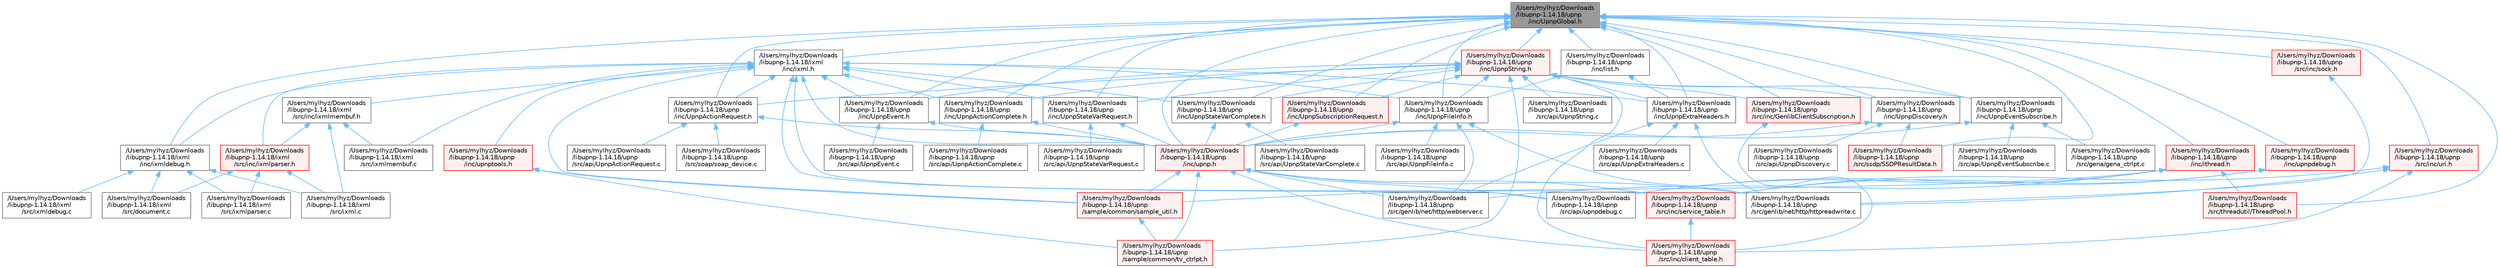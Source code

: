 digraph "/Users/mylhyz/Downloads/libupnp-1.14.18/upnp/inc/UpnpGlobal.h"
{
 // LATEX_PDF_SIZE
  bgcolor="transparent";
  edge [fontname=Helvetica,fontsize=10,labelfontname=Helvetica,labelfontsize=10];
  node [fontname=Helvetica,fontsize=10,shape=box,height=0.2,width=0.4];
  Node1 [id="Node000001",label="/Users/mylhyz/Downloads\l/libupnp-1.14.18/upnp\l/inc/UpnpGlobal.h",height=0.2,width=0.4,color="gray40", fillcolor="grey60", style="filled", fontcolor="black",tooltip="Defines constants that for some reason are not defined on some systems."];
  Node1 -> Node2 [id="edge1_Node000001_Node000002",dir="back",color="steelblue1",style="solid",tooltip=" "];
  Node2 [id="Node000002",label="/Users/mylhyz/Downloads\l/libupnp-1.14.18/ixml\l/inc/ixml.h",height=0.2,width=0.4,color="grey40", fillcolor="white", style="filled",URL="$ixml_8h.html",tooltip=" "];
  Node2 -> Node3 [id="edge2_Node000002_Node000003",dir="back",color="steelblue1",style="solid",tooltip=" "];
  Node3 [id="Node000003",label="/Users/mylhyz/Downloads\l/libupnp-1.14.18/ixml\l/inc/ixmldebug.h",height=0.2,width=0.4,color="grey40", fillcolor="white", style="filled",URL="$ixmldebug_8h.html",tooltip="Auxiliar routines to aid debugging."];
  Node3 -> Node4 [id="edge3_Node000003_Node000004",dir="back",color="steelblue1",style="solid",tooltip=" "];
  Node4 [id="Node000004",label="/Users/mylhyz/Downloads\l/libupnp-1.14.18/ixml\l/src/document.c",height=0.2,width=0.4,color="grey40", fillcolor="white", style="filled",URL="$document_8c.html",tooltip=" "];
  Node3 -> Node5 [id="edge4_Node000003_Node000005",dir="back",color="steelblue1",style="solid",tooltip=" "];
  Node5 [id="Node000005",label="/Users/mylhyz/Downloads\l/libupnp-1.14.18/ixml\l/src/ixml.c",height=0.2,width=0.4,color="grey40", fillcolor="white", style="filled",URL="$ixml_8c.html",tooltip=" "];
  Node3 -> Node6 [id="edge5_Node000003_Node000006",dir="back",color="steelblue1",style="solid",tooltip=" "];
  Node6 [id="Node000006",label="/Users/mylhyz/Downloads\l/libupnp-1.14.18/ixml\l/src/ixmldebug.c",height=0.2,width=0.4,color="grey40", fillcolor="white", style="filled",URL="$ixmldebug_8c.html",tooltip=" "];
  Node3 -> Node7 [id="edge6_Node000003_Node000007",dir="back",color="steelblue1",style="solid",tooltip=" "];
  Node7 [id="Node000007",label="/Users/mylhyz/Downloads\l/libupnp-1.14.18/ixml\l/src/ixmlparser.c",height=0.2,width=0.4,color="grey40", fillcolor="white", style="filled",URL="$ixmlparser_8c.html",tooltip=" "];
  Node2 -> Node8 [id="edge7_Node000002_Node000008",dir="back",color="steelblue1",style="solid",tooltip=" "];
  Node8 [id="Node000008",label="/Users/mylhyz/Downloads\l/libupnp-1.14.18/ixml\l/src/inc/ixmlmembuf.h",height=0.2,width=0.4,color="grey40", fillcolor="white", style="filled",URL="$ixmlmembuf_8h.html",tooltip=" "];
  Node8 -> Node9 [id="edge8_Node000008_Node000009",dir="back",color="steelblue1",style="solid",tooltip=" "];
  Node9 [id="Node000009",label="/Users/mylhyz/Downloads\l/libupnp-1.14.18/ixml\l/src/inc/ixmlparser.h",height=0.2,width=0.4,color="red", fillcolor="#FFF0F0", style="filled",URL="$ixmlparser_8h.html",tooltip=" "];
  Node9 -> Node4 [id="edge9_Node000009_Node000004",dir="back",color="steelblue1",style="solid",tooltip=" "];
  Node9 -> Node5 [id="edge10_Node000009_Node000005",dir="back",color="steelblue1",style="solid",tooltip=" "];
  Node9 -> Node7 [id="edge11_Node000009_Node000007",dir="back",color="steelblue1",style="solid",tooltip=" "];
  Node8 -> Node5 [id="edge12_Node000008_Node000005",dir="back",color="steelblue1",style="solid",tooltip=" "];
  Node8 -> Node14 [id="edge13_Node000008_Node000014",dir="back",color="steelblue1",style="solid",tooltip=" "];
  Node14 [id="Node000014",label="/Users/mylhyz/Downloads\l/libupnp-1.14.18/ixml\l/src/ixmlmembuf.c",height=0.2,width=0.4,color="grey40", fillcolor="white", style="filled",URL="$ixmlmembuf_8c.html",tooltip=" "];
  Node2 -> Node9 [id="edge14_Node000002_Node000009",dir="back",color="steelblue1",style="solid",tooltip=" "];
  Node2 -> Node14 [id="edge15_Node000002_Node000014",dir="back",color="steelblue1",style="solid",tooltip=" "];
  Node2 -> Node15 [id="edge16_Node000002_Node000015",dir="back",color="steelblue1",style="solid",tooltip=" "];
  Node15 [id="Node000015",label="/Users/mylhyz/Downloads\l/libupnp-1.14.18/upnp\l/inc/UpnpActionComplete.h",height=0.2,width=0.4,color="grey40", fillcolor="white", style="filled",URL="$UpnpActionComplete_8h.html",tooltip="Header file for UpnpActionComplete methods."];
  Node15 -> Node16 [id="edge17_Node000015_Node000016",dir="back",color="steelblue1",style="solid",tooltip=" "];
  Node16 [id="Node000016",label="/Users/mylhyz/Downloads\l/libupnp-1.14.18/upnp\l/inc/upnp.h",height=0.2,width=0.4,color="red", fillcolor="#FFF0F0", style="filled",URL="$upnp_8h.html",tooltip=" "];
  Node16 -> Node17 [id="edge18_Node000016_Node000017",dir="back",color="steelblue1",style="solid",tooltip=" "];
  Node17 [id="Node000017",label="/Users/mylhyz/Downloads\l/libupnp-1.14.18/upnp\l/sample/common/sample_util.h",height=0.2,width=0.4,color="red", fillcolor="#FFF0F0", style="filled",URL="$sample__util_8h.html",tooltip=" "];
  Node17 -> Node19 [id="edge19_Node000017_Node000019",dir="back",color="steelblue1",style="solid",tooltip=" "];
  Node19 [id="Node000019",label="/Users/mylhyz/Downloads\l/libupnp-1.14.18/upnp\l/sample/common/tv_ctrlpt.h",height=0.2,width=0.4,color="red", fillcolor="#FFF0F0", style="filled",URL="$tv__ctrlpt_8h.html",tooltip=" "];
  Node16 -> Node19 [id="edge20_Node000016_Node000019",dir="back",color="steelblue1",style="solid",tooltip=" "];
  Node16 -> Node23 [id="edge21_Node000016_Node000023",dir="back",color="steelblue1",style="solid",tooltip=" "];
  Node23 [id="Node000023",label="/Users/mylhyz/Downloads\l/libupnp-1.14.18/upnp\l/src/api/upnpdebug.c",height=0.2,width=0.4,color="grey40", fillcolor="white", style="filled",URL="$upnpdebug_8c.html",tooltip=" "];
  Node16 -> Node25 [id="edge22_Node000016_Node000025",dir="back",color="steelblue1",style="solid",tooltip=" "];
  Node25 [id="Node000025",label="/Users/mylhyz/Downloads\l/libupnp-1.14.18/upnp\l/src/genlib/net/http/httpreadwrite.c",height=0.2,width=0.4,color="grey40", fillcolor="white", style="filled",URL="$httpreadwrite_8c.html",tooltip=" "];
  Node16 -> Node26 [id="edge23_Node000016_Node000026",dir="back",color="steelblue1",style="solid",tooltip=" "];
  Node26 [id="Node000026",label="/Users/mylhyz/Downloads\l/libupnp-1.14.18/upnp\l/src/genlib/net/http/webserver.c",height=0.2,width=0.4,color="grey40", fillcolor="white", style="filled",URL="$webserver_8c.html",tooltip="Defines the Web Server and has functions to carry out operations of the Web Server."];
  Node16 -> Node40 [id="edge24_Node000016_Node000040",dir="back",color="steelblue1",style="solid",tooltip=" "];
  Node40 [id="Node000040",label="/Users/mylhyz/Downloads\l/libupnp-1.14.18/upnp\l/src/inc/client_table.h",height=0.2,width=0.4,color="red", fillcolor="#FFF0F0", style="filled",URL="$client__table_8h.html",tooltip=" "];
  Node16 -> Node42 [id="edge25_Node000016_Node000042",dir="back",color="steelblue1",style="solid",tooltip=" "];
  Node42 [id="Node000042",label="/Users/mylhyz/Downloads\l/libupnp-1.14.18/upnp\l/src/inc/service_table.h",height=0.2,width=0.4,color="red", fillcolor="#FFF0F0", style="filled",URL="$service__table_8h.html",tooltip=" "];
  Node42 -> Node40 [id="edge26_Node000042_Node000040",dir="back",color="steelblue1",style="solid",tooltip=" "];
  Node15 -> Node55 [id="edge27_Node000015_Node000055",dir="back",color="steelblue1",style="solid",tooltip=" "];
  Node55 [id="Node000055",label="/Users/mylhyz/Downloads\l/libupnp-1.14.18/upnp\l/src/api/UpnpActionComplete.c",height=0.2,width=0.4,color="grey40", fillcolor="white", style="filled",URL="$UpnpActionComplete_8c.html",tooltip="Source file for UpnpActionComplete methods."];
  Node2 -> Node56 [id="edge28_Node000002_Node000056",dir="back",color="steelblue1",style="solid",tooltip=" "];
  Node56 [id="Node000056",label="/Users/mylhyz/Downloads\l/libupnp-1.14.18/upnp\l/inc/UpnpActionRequest.h",height=0.2,width=0.4,color="grey40", fillcolor="white", style="filled",URL="$UpnpActionRequest_8h.html",tooltip="Header file for UpnpActionRequest methods."];
  Node56 -> Node16 [id="edge29_Node000056_Node000016",dir="back",color="steelblue1",style="solid",tooltip=" "];
  Node56 -> Node57 [id="edge30_Node000056_Node000057",dir="back",color="steelblue1",style="solid",tooltip=" "];
  Node57 [id="Node000057",label="/Users/mylhyz/Downloads\l/libupnp-1.14.18/upnp\l/src/api/UpnpActionRequest.c",height=0.2,width=0.4,color="grey40", fillcolor="white", style="filled",URL="$UpnpActionRequest_8c.html",tooltip="Source file for UpnpActionRequest methods."];
  Node56 -> Node36 [id="edge31_Node000056_Node000036",dir="back",color="steelblue1",style="solid",tooltip=" "];
  Node36 [id="Node000036",label="/Users/mylhyz/Downloads\l/libupnp-1.14.18/upnp\l/src/soap/soap_device.c",height=0.2,width=0.4,color="grey40", fillcolor="white", style="filled",URL="$soap__device_8c.html",tooltip=" "];
  Node2 -> Node58 [id="edge32_Node000002_Node000058",dir="back",color="steelblue1",style="solid",tooltip=" "];
  Node58 [id="Node000058",label="/Users/mylhyz/Downloads\l/libupnp-1.14.18/upnp\l/inc/UpnpEvent.h",height=0.2,width=0.4,color="grey40", fillcolor="white", style="filled",URL="$UpnpEvent_8h.html",tooltip="Header file for UpnpEvent methods."];
  Node58 -> Node16 [id="edge33_Node000058_Node000016",dir="back",color="steelblue1",style="solid",tooltip=" "];
  Node58 -> Node59 [id="edge34_Node000058_Node000059",dir="back",color="steelblue1",style="solid",tooltip=" "];
  Node59 [id="Node000059",label="/Users/mylhyz/Downloads\l/libupnp-1.14.18/upnp\l/src/api/UpnpEvent.c",height=0.2,width=0.4,color="grey40", fillcolor="white", style="filled",URL="$UpnpEvent_8c.html",tooltip="Source file for UpnpEvent methods."];
  Node2 -> Node60 [id="edge35_Node000002_Node000060",dir="back",color="steelblue1",style="solid",tooltip=" "];
  Node60 [id="Node000060",label="/Users/mylhyz/Downloads\l/libupnp-1.14.18/upnp\l/inc/UpnpExtraHeaders.h",height=0.2,width=0.4,color="grey40", fillcolor="white", style="filled",URL="$UpnpExtraHeaders_8h.html",tooltip="Header file for UpnpExtraHeaders methods."];
  Node60 -> Node61 [id="edge36_Node000060_Node000061",dir="back",color="steelblue1",style="solid",tooltip=" "];
  Node61 [id="Node000061",label="/Users/mylhyz/Downloads\l/libupnp-1.14.18/upnp\l/src/api/UpnpExtraHeaders.c",height=0.2,width=0.4,color="grey40", fillcolor="white", style="filled",URL="$UpnpExtraHeaders_8c.html",tooltip="Source file for UpnpExtraHeaders methods."];
  Node60 -> Node25 [id="edge37_Node000060_Node000025",dir="back",color="steelblue1",style="solid",tooltip=" "];
  Node60 -> Node26 [id="edge38_Node000060_Node000026",dir="back",color="steelblue1",style="solid",tooltip=" "];
  Node2 -> Node62 [id="edge39_Node000002_Node000062",dir="back",color="steelblue1",style="solid",tooltip=" "];
  Node62 [id="Node000062",label="/Users/mylhyz/Downloads\l/libupnp-1.14.18/upnp\l/inc/UpnpFileInfo.h",height=0.2,width=0.4,color="grey40", fillcolor="white", style="filled",URL="$UpnpFileInfo_8h.html",tooltip="Header file for UpnpFileInfo methods."];
  Node62 -> Node16 [id="edge40_Node000062_Node000016",dir="back",color="steelblue1",style="solid",tooltip=" "];
  Node62 -> Node63 [id="edge41_Node000062_Node000063",dir="back",color="steelblue1",style="solid",tooltip=" "];
  Node63 [id="Node000063",label="/Users/mylhyz/Downloads\l/libupnp-1.14.18/upnp\l/src/api/UpnpFileInfo.c",height=0.2,width=0.4,color="grey40", fillcolor="white", style="filled",URL="$UpnpFileInfo_8c.html",tooltip="Source file for UpnpFileInfo methods."];
  Node62 -> Node25 [id="edge42_Node000062_Node000025",dir="back",color="steelblue1",style="solid",tooltip=" "];
  Node62 -> Node26 [id="edge43_Node000062_Node000026",dir="back",color="steelblue1",style="solid",tooltip=" "];
  Node2 -> Node64 [id="edge44_Node000002_Node000064",dir="back",color="steelblue1",style="solid",tooltip=" "];
  Node64 [id="Node000064",label="/Users/mylhyz/Downloads\l/libupnp-1.14.18/upnp\l/inc/UpnpStateVarComplete.h",height=0.2,width=0.4,color="grey40", fillcolor="white", style="filled",URL="$UpnpStateVarComplete_8h.html",tooltip="Header file for UpnpStateVarComplete methods."];
  Node64 -> Node16 [id="edge45_Node000064_Node000016",dir="back",color="steelblue1",style="solid",tooltip=" "];
  Node64 -> Node65 [id="edge46_Node000064_Node000065",dir="back",color="steelblue1",style="solid",tooltip=" "];
  Node65 [id="Node000065",label="/Users/mylhyz/Downloads\l/libupnp-1.14.18/upnp\l/src/api/UpnpStateVarComplete.c",height=0.2,width=0.4,color="grey40", fillcolor="white", style="filled",URL="$UpnpStateVarComplete_8c.html",tooltip="Source file for UpnpStateVarComplete methods."];
  Node2 -> Node66 [id="edge47_Node000002_Node000066",dir="back",color="steelblue1",style="solid",tooltip=" "];
  Node66 [id="Node000066",label="/Users/mylhyz/Downloads\l/libupnp-1.14.18/upnp\l/inc/UpnpStateVarRequest.h",height=0.2,width=0.4,color="grey40", fillcolor="white", style="filled",URL="$UpnpStateVarRequest_8h.html",tooltip="Header file for UpnpStateVarRequest methods."];
  Node66 -> Node16 [id="edge48_Node000066_Node000016",dir="back",color="steelblue1",style="solid",tooltip=" "];
  Node66 -> Node67 [id="edge49_Node000066_Node000067",dir="back",color="steelblue1",style="solid",tooltip=" "];
  Node67 [id="Node000067",label="/Users/mylhyz/Downloads\l/libupnp-1.14.18/upnp\l/src/api/UpnpStateVarRequest.c",height=0.2,width=0.4,color="grey40", fillcolor="white", style="filled",URL="$UpnpStateVarRequest_8c.html",tooltip="Source file for UpnpStateVarRequest methods."];
  Node2 -> Node16 [id="edge50_Node000002_Node000016",dir="back",color="steelblue1",style="solid",tooltip=" "];
  Node2 -> Node68 [id="edge51_Node000002_Node000068",dir="back",color="steelblue1",style="solid",tooltip=" "];
  Node68 [id="Node000068",label="/Users/mylhyz/Downloads\l/libupnp-1.14.18/upnp\l/inc/upnptools.h",height=0.2,width=0.4,color="red", fillcolor="#FFF0F0", style="filled",URL="$upnptools_8h.html",tooltip=" "];
  Node68 -> Node17 [id="edge52_Node000068_Node000017",dir="back",color="steelblue1",style="solid",tooltip=" "];
  Node68 -> Node19 [id="edge53_Node000068_Node000019",dir="back",color="steelblue1",style="solid",tooltip=" "];
  Node2 -> Node17 [id="edge54_Node000002_Node000017",dir="back",color="steelblue1",style="solid",tooltip=" "];
  Node2 -> Node23 [id="edge55_Node000002_Node000023",dir="back",color="steelblue1",style="solid",tooltip=" "];
  Node2 -> Node42 [id="edge56_Node000002_Node000042",dir="back",color="steelblue1",style="solid",tooltip=" "];
  Node1 -> Node3 [id="edge57_Node000001_Node000003",dir="back",color="steelblue1",style="solid",tooltip=" "];
  Node1 -> Node15 [id="edge58_Node000001_Node000015",dir="back",color="steelblue1",style="solid",tooltip=" "];
  Node1 -> Node56 [id="edge59_Node000001_Node000056",dir="back",color="steelblue1",style="solid",tooltip=" "];
  Node1 -> Node69 [id="edge60_Node000001_Node000069",dir="back",color="steelblue1",style="solid",tooltip=" "];
  Node69 [id="Node000069",label="/Users/mylhyz/Downloads\l/libupnp-1.14.18/upnp\l/inc/UpnpDiscovery.h",height=0.2,width=0.4,color="grey40", fillcolor="white", style="filled",URL="$UpnpDiscovery_8h.html",tooltip="Header file for UpnpDiscovery methods."];
  Node69 -> Node16 [id="edge61_Node000069_Node000016",dir="back",color="steelblue1",style="solid",tooltip=" "];
  Node69 -> Node70 [id="edge62_Node000069_Node000070",dir="back",color="steelblue1",style="solid",tooltip=" "];
  Node70 [id="Node000070",label="/Users/mylhyz/Downloads\l/libupnp-1.14.18/upnp\l/src/api/UpnpDiscovery.c",height=0.2,width=0.4,color="grey40", fillcolor="white", style="filled",URL="$UpnpDiscovery_8c.html",tooltip="Source file for UpnpDiscovery methods."];
  Node69 -> Node71 [id="edge63_Node000069_Node000071",dir="back",color="steelblue1",style="solid",tooltip=" "];
  Node71 [id="Node000071",label="/Users/mylhyz/Downloads\l/libupnp-1.14.18/upnp\l/src/ssdp/SSDPResultData.h",height=0.2,width=0.4,color="red", fillcolor="#FFF0F0", style="filled",URL="$SSDPResultData_8h.html",tooltip="Header file for SSDPResultData methods."];
  Node1 -> Node58 [id="edge64_Node000001_Node000058",dir="back",color="steelblue1",style="solid",tooltip=" "];
  Node1 -> Node75 [id="edge65_Node000001_Node000075",dir="back",color="steelblue1",style="solid",tooltip=" "];
  Node75 [id="Node000075",label="/Users/mylhyz/Downloads\l/libupnp-1.14.18/upnp\l/inc/UpnpEventSubscribe.h",height=0.2,width=0.4,color="grey40", fillcolor="white", style="filled",URL="$UpnpEventSubscribe_8h.html",tooltip="Header file for UpnpEventSubscribe methods."];
  Node75 -> Node16 [id="edge66_Node000075_Node000016",dir="back",color="steelblue1",style="solid",tooltip=" "];
  Node75 -> Node76 [id="edge67_Node000075_Node000076",dir="back",color="steelblue1",style="solid",tooltip=" "];
  Node76 [id="Node000076",label="/Users/mylhyz/Downloads\l/libupnp-1.14.18/upnp\l/src/api/UpnpEventSubscribe.c",height=0.2,width=0.4,color="grey40", fillcolor="white", style="filled",URL="$UpnpEventSubscribe_8c.html",tooltip="Source file for UpnpEventSubscribe methods."];
  Node75 -> Node32 [id="edge68_Node000075_Node000032",dir="back",color="steelblue1",style="solid",tooltip=" "];
  Node32 [id="Node000032",label="/Users/mylhyz/Downloads\l/libupnp-1.14.18/upnp\l/src/gena/gena_ctrlpt.c",height=0.2,width=0.4,color="grey40", fillcolor="white", style="filled",URL="$gena__ctrlpt_8c.html",tooltip=" "];
  Node1 -> Node60 [id="edge69_Node000001_Node000060",dir="back",color="steelblue1",style="solid",tooltip=" "];
  Node1 -> Node62 [id="edge70_Node000001_Node000062",dir="back",color="steelblue1",style="solid",tooltip=" "];
  Node1 -> Node64 [id="edge71_Node000001_Node000064",dir="back",color="steelblue1",style="solid",tooltip=" "];
  Node1 -> Node66 [id="edge72_Node000001_Node000066",dir="back",color="steelblue1",style="solid",tooltip=" "];
  Node1 -> Node77 [id="edge73_Node000001_Node000077",dir="back",color="steelblue1",style="solid",tooltip=" "];
  Node77 [id="Node000077",label="/Users/mylhyz/Downloads\l/libupnp-1.14.18/upnp\l/inc/UpnpString.h",height=0.2,width=0.4,color="red", fillcolor="#FFF0F0", style="filled",URL="$UpnpString_8h.html",tooltip="UpnpString object declaration."];
  Node77 -> Node15 [id="edge74_Node000077_Node000015",dir="back",color="steelblue1",style="solid",tooltip=" "];
  Node77 -> Node56 [id="edge75_Node000077_Node000056",dir="back",color="steelblue1",style="solid",tooltip=" "];
  Node77 -> Node69 [id="edge76_Node000077_Node000069",dir="back",color="steelblue1",style="solid",tooltip=" "];
  Node77 -> Node58 [id="edge77_Node000077_Node000058",dir="back",color="steelblue1",style="solid",tooltip=" "];
  Node77 -> Node75 [id="edge78_Node000077_Node000075",dir="back",color="steelblue1",style="solid",tooltip=" "];
  Node77 -> Node60 [id="edge79_Node000077_Node000060",dir="back",color="steelblue1",style="solid",tooltip=" "];
  Node77 -> Node62 [id="edge80_Node000077_Node000062",dir="back",color="steelblue1",style="solid",tooltip=" "];
  Node77 -> Node64 [id="edge81_Node000077_Node000064",dir="back",color="steelblue1",style="solid",tooltip=" "];
  Node77 -> Node66 [id="edge82_Node000077_Node000066",dir="back",color="steelblue1",style="solid",tooltip=" "];
  Node77 -> Node78 [id="edge83_Node000077_Node000078",dir="back",color="steelblue1",style="solid",tooltip=" "];
  Node78 [id="Node000078",label="/Users/mylhyz/Downloads\l/libupnp-1.14.18/upnp\l/inc/UpnpSubscriptionRequest.h",height=0.2,width=0.4,color="red", fillcolor="#FFF0F0", style="filled",URL="$UpnpSubscriptionRequest_8h.html",tooltip="Header file for UpnpSubscriptionRequest methods."];
  Node78 -> Node16 [id="edge84_Node000078_Node000016",dir="back",color="steelblue1",style="solid",tooltip=" "];
  Node77 -> Node19 [id="edge85_Node000077_Node000019",dir="back",color="steelblue1",style="solid",tooltip=" "];
  Node77 -> Node80 [id="edge86_Node000077_Node000080",dir="back",color="steelblue1",style="solid",tooltip=" "];
  Node80 [id="Node000080",label="/Users/mylhyz/Downloads\l/libupnp-1.14.18/upnp\l/src/api/UpnpString.c",height=0.2,width=0.4,color="grey40", fillcolor="white", style="filled",URL="$UpnpString_8c.html",tooltip="UpnpString object implementation."];
  Node77 -> Node81 [id="edge87_Node000077_Node000081",dir="back",color="steelblue1",style="solid",tooltip=" "];
  Node81 [id="Node000081",label="/Users/mylhyz/Downloads\l/libupnp-1.14.18/upnp\l/src/inc/GenlibClientSubscription.h",height=0.2,width=0.4,color="red", fillcolor="#FFF0F0", style="filled",URL="$GenlibClientSubscription_8h.html",tooltip="Header file for GenlibClientSubscription methods."];
  Node81 -> Node40 [id="edge88_Node000081_Node000040",dir="back",color="steelblue1",style="solid",tooltip=" "];
  Node77 -> Node40 [id="edge89_Node000077_Node000040",dir="back",color="steelblue1",style="solid",tooltip=" "];
  Node1 -> Node78 [id="edge90_Node000001_Node000078",dir="back",color="steelblue1",style="solid",tooltip=" "];
  Node1 -> Node83 [id="edge91_Node000001_Node000083",dir="back",color="steelblue1",style="solid",tooltip=" "];
  Node83 [id="Node000083",label="/Users/mylhyz/Downloads\l/libupnp-1.14.18/upnp\l/inc/ithread.h",height=0.2,width=0.4,color="red", fillcolor="#FFF0F0", style="filled",URL="$ithread_8h.html",tooltip=" "];
  Node83 -> Node17 [id="edge92_Node000083_Node000017",dir="back",color="steelblue1",style="solid",tooltip=" "];
  Node83 -> Node23 [id="edge93_Node000083_Node000023",dir="back",color="steelblue1",style="solid",tooltip=" "];
  Node83 -> Node26 [id="edge94_Node000083_Node000026",dir="back",color="steelblue1",style="solid",tooltip=" "];
  Node83 -> Node90 [id="edge95_Node000083_Node000090",dir="back",color="steelblue1",style="solid",tooltip=" "];
  Node90 [id="Node000090",label="/Users/mylhyz/Downloads\l/libupnp-1.14.18/upnp\l/src/threadutil/ThreadPool.h",height=0.2,width=0.4,color="red", fillcolor="#FFF0F0", style="filled",URL="$ThreadPool_8h.html",tooltip=" "];
  Node1 -> Node94 [id="edge96_Node000001_Node000094",dir="back",color="steelblue1",style="solid",tooltip=" "];
  Node94 [id="Node000094",label="/Users/mylhyz/Downloads\l/libupnp-1.14.18/upnp\l/inc/list.h",height=0.2,width=0.4,color="grey40", fillcolor="white", style="filled",URL="$list_8h_source.html",tooltip=" "];
  Node94 -> Node60 [id="edge97_Node000094_Node000060",dir="back",color="steelblue1",style="solid",tooltip=" "];
  Node94 -> Node62 [id="edge98_Node000094_Node000062",dir="back",color="steelblue1",style="solid",tooltip=" "];
  Node1 -> Node16 [id="edge99_Node000001_Node000016",dir="back",color="steelblue1",style="solid",tooltip=" "];
  Node1 -> Node95 [id="edge100_Node000001_Node000095",dir="back",color="steelblue1",style="solid",tooltip=" "];
  Node95 [id="Node000095",label="/Users/mylhyz/Downloads\l/libupnp-1.14.18/upnp\l/inc/upnpdebug.h",height=0.2,width=0.4,color="red", fillcolor="#FFF0F0", style="filled",URL="$upnpdebug_8h.html",tooltip=" "];
  Node95 -> Node23 [id="edge101_Node000095_Node000023",dir="back",color="steelblue1",style="solid",tooltip=" "];
  Node95 -> Node42 [id="edge102_Node000095_Node000042",dir="back",color="steelblue1",style="solid",tooltip=" "];
  Node1 -> Node81 [id="edge103_Node000001_Node000081",dir="back",color="steelblue1",style="solid",tooltip=" "];
  Node1 -> Node96 [id="edge104_Node000001_Node000096",dir="back",color="steelblue1",style="solid",tooltip=" "];
  Node96 [id="Node000096",label="/Users/mylhyz/Downloads\l/libupnp-1.14.18/upnp\l/src/inc/sock.h",height=0.2,width=0.4,color="red", fillcolor="#FFF0F0", style="filled",URL="$sock_8h.html",tooltip=" "];
  Node96 -> Node25 [id="edge105_Node000096_Node000025",dir="back",color="steelblue1",style="solid",tooltip=" "];
  Node1 -> Node99 [id="edge106_Node000001_Node000099",dir="back",color="steelblue1",style="solid",tooltip=" "];
  Node99 [id="Node000099",label="/Users/mylhyz/Downloads\l/libupnp-1.14.18/upnp\l/src/inc/uri.h",height=0.2,width=0.4,color="red", fillcolor="#FFF0F0", style="filled",URL="$uri_8h.html",tooltip=" "];
  Node99 -> Node25 [id="edge107_Node000099_Node000025",dir="back",color="steelblue1",style="solid",tooltip=" "];
  Node99 -> Node40 [id="edge108_Node000099_Node000040",dir="back",color="steelblue1",style="solid",tooltip=" "];
  Node99 -> Node42 [id="edge109_Node000099_Node000042",dir="back",color="steelblue1",style="solid",tooltip=" "];
  Node1 -> Node71 [id="edge110_Node000001_Node000071",dir="back",color="steelblue1",style="solid",tooltip=" "];
  Node1 -> Node90 [id="edge111_Node000001_Node000090",dir="back",color="steelblue1",style="solid",tooltip=" "];
}
